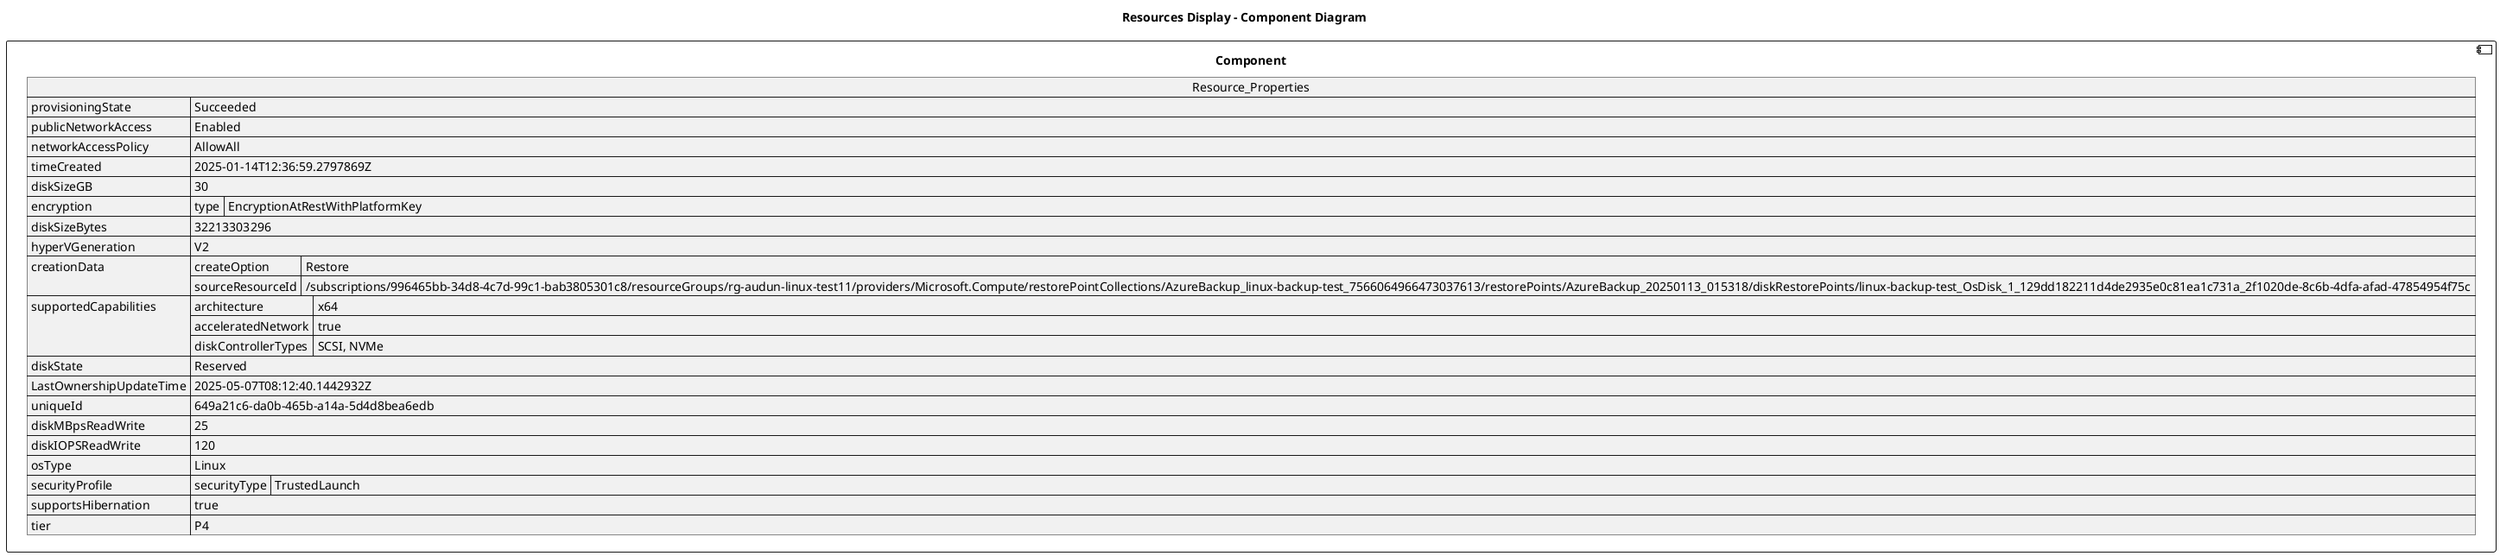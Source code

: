 @startuml

title Resources Display - Component Diagram

component Component {

json  Resource_Properties {
  "provisioningState": "Succeeded",
  "publicNetworkAccess": "Enabled",
  "networkAccessPolicy": "AllowAll",
  "timeCreated": "2025-01-14T12:36:59.2797869Z",
  "diskSizeGB": 30,
  "encryption": {
    "type": "EncryptionAtRestWithPlatformKey"
  },
  "diskSizeBytes": 32213303296,
  "hyperVGeneration": "V2",
  "creationData": {
    "createOption": "Restore",
    "sourceResourceId": "/subscriptions/996465bb-34d8-4c7d-99c1-bab3805301c8/resourceGroups/rg-audun-linux-test11/providers/Microsoft.Compute/restorePointCollections/AzureBackup_linux-backup-test_7566064966473037613/restorePoints/AzureBackup_20250113_015318/diskRestorePoints/linux-backup-test_OsDisk_1_129dd182211d4de2935e0c81ea1c731a_2f1020de-8c6b-4dfa-afad-47854954f75c"
  },
  "supportedCapabilities": {
    "architecture": "x64",
    "acceleratedNetwork": true,
    "diskControllerTypes": "SCSI, NVMe"
  },
  "diskState": "Reserved",
  "LastOwnershipUpdateTime": "2025-05-07T08:12:40.1442932Z",
  "uniqueId": "649a21c6-da0b-465b-a14a-5d4d8bea6edb",
  "diskMBpsReadWrite": 25,
  "diskIOPSReadWrite": 120,
  "osType": "Linux",
  "securityProfile": {
    "securityType": "TrustedLaunch"
  },
  "supportsHibernation": true,
  "tier": "P4"
}
}
@enduml
